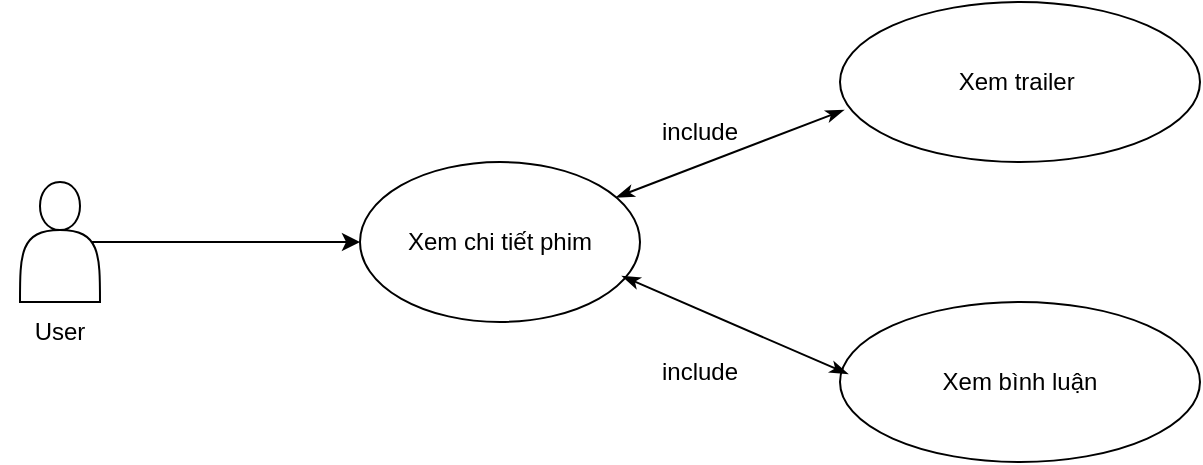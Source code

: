<mxfile version="28.2.8">
  <diagram id="usecase_xemphim" name="Use Case Xem Phim">
    <mxGraphModel dx="1348" dy="841" grid="1" gridSize="10" guides="1" tooltips="1" connect="1" arrows="1" fold="1" page="1" pageScale="1" pageWidth="1169" pageHeight="827" math="0" shadow="0">
      <root>
        <mxCell id="0" />
        <mxCell id="1" parent="0" />
        <mxCell id="3oxK_HESwiiqXsIdMMO7-11" style="edgeStyle=orthogonalEdgeStyle;rounded=0;orthogonalLoop=1;jettySize=auto;html=1;exitX=0.9;exitY=0.5;exitDx=0;exitDy=0;exitPerimeter=0;" edge="1" parent="1" source="3oxK_HESwiiqXsIdMMO7-8" target="3oxK_HESwiiqXsIdMMO7-10">
          <mxGeometry relative="1" as="geometry" />
        </mxCell>
        <mxCell id="3oxK_HESwiiqXsIdMMO7-8" value="" style="shape=actor;whiteSpace=wrap;html=1;" vertex="1" parent="1">
          <mxGeometry x="130" y="350" width="40" height="60" as="geometry" />
        </mxCell>
        <mxCell id="3oxK_HESwiiqXsIdMMO7-9" value="User" style="text;html=1;whiteSpace=wrap;strokeColor=none;fillColor=none;align=center;verticalAlign=middle;rounded=0;" vertex="1" parent="1">
          <mxGeometry x="120" y="410" width="60" height="30" as="geometry" />
        </mxCell>
        <mxCell id="3oxK_HESwiiqXsIdMMO7-10" value="Xem chi tiết phim" style="ellipse;whiteSpace=wrap;html=1;" vertex="1" parent="1">
          <mxGeometry x="300" y="340" width="140" height="80" as="geometry" />
        </mxCell>
        <mxCell id="3oxK_HESwiiqXsIdMMO7-12" value="&amp;nbsp;Xem trailer&amp;nbsp;&amp;nbsp;" style="ellipse;whiteSpace=wrap;html=1;" vertex="1" parent="1">
          <mxGeometry x="540" y="260" width="180" height="80" as="geometry" />
        </mxCell>
        <mxCell id="3oxK_HESwiiqXsIdMMO7-13" value="Xem bình luận" style="ellipse;whiteSpace=wrap;html=1;" vertex="1" parent="1">
          <mxGeometry x="540" y="410" width="180" height="80" as="geometry" />
        </mxCell>
        <mxCell id="3oxK_HESwiiqXsIdMMO7-14" style="rounded=0;orthogonalLoop=1;jettySize=auto;html=1;entryX=0.011;entryY=0.675;entryDx=0;entryDy=0;entryPerimeter=0;endArrow=classicThin;endFill=1;startArrow=classicThin;startFill=1;" edge="1" parent="1" source="3oxK_HESwiiqXsIdMMO7-10" target="3oxK_HESwiiqXsIdMMO7-12">
          <mxGeometry relative="1" as="geometry" />
        </mxCell>
        <mxCell id="3oxK_HESwiiqXsIdMMO7-16" value="include" style="text;html=1;whiteSpace=wrap;strokeColor=none;fillColor=none;align=center;verticalAlign=middle;rounded=0;rotation=0;" vertex="1" parent="1">
          <mxGeometry x="440" y="310" width="60" height="30" as="geometry" />
        </mxCell>
        <mxCell id="3oxK_HESwiiqXsIdMMO7-17" value="include" style="text;html=1;whiteSpace=wrap;strokeColor=none;fillColor=none;align=center;verticalAlign=middle;rounded=0;rotation=0;" vertex="1" parent="1">
          <mxGeometry x="440" y="430" width="60" height="30" as="geometry" />
        </mxCell>
        <mxCell id="3oxK_HESwiiqXsIdMMO7-18" style="rounded=0;orthogonalLoop=1;jettySize=auto;html=1;entryX=0.011;entryY=0.675;entryDx=0;entryDy=0;entryPerimeter=0;endArrow=classicThin;endFill=1;startArrow=classicThin;startFill=1;exitX=0.936;exitY=0.713;exitDx=0;exitDy=0;exitPerimeter=0;" edge="1" parent="1" source="3oxK_HESwiiqXsIdMMO7-10">
          <mxGeometry relative="1" as="geometry">
            <mxPoint x="430" y="490" as="sourcePoint" />
            <mxPoint x="544" y="446" as="targetPoint" />
          </mxGeometry>
        </mxCell>
      </root>
    </mxGraphModel>
  </diagram>
</mxfile>
